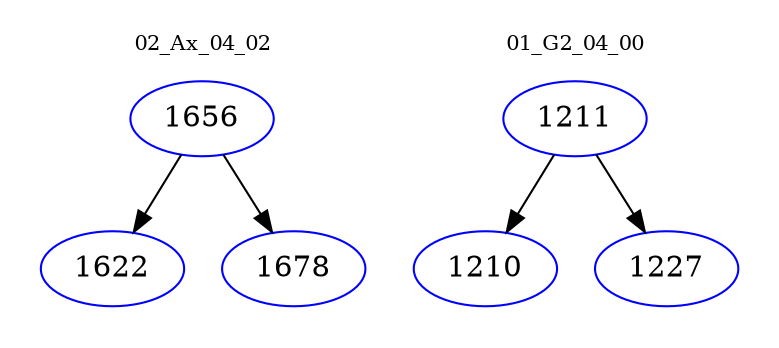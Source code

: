 digraph{
subgraph cluster_0 {
color = white
label = "02_Ax_04_02";
fontsize=10;
T0_1656 [label="1656", color="blue"]
T0_1656 -> T0_1622 [color="black"]
T0_1622 [label="1622", color="blue"]
T0_1656 -> T0_1678 [color="black"]
T0_1678 [label="1678", color="blue"]
}
subgraph cluster_1 {
color = white
label = "01_G2_04_00";
fontsize=10;
T1_1211 [label="1211", color="blue"]
T1_1211 -> T1_1210 [color="black"]
T1_1210 [label="1210", color="blue"]
T1_1211 -> T1_1227 [color="black"]
T1_1227 [label="1227", color="blue"]
}
}
